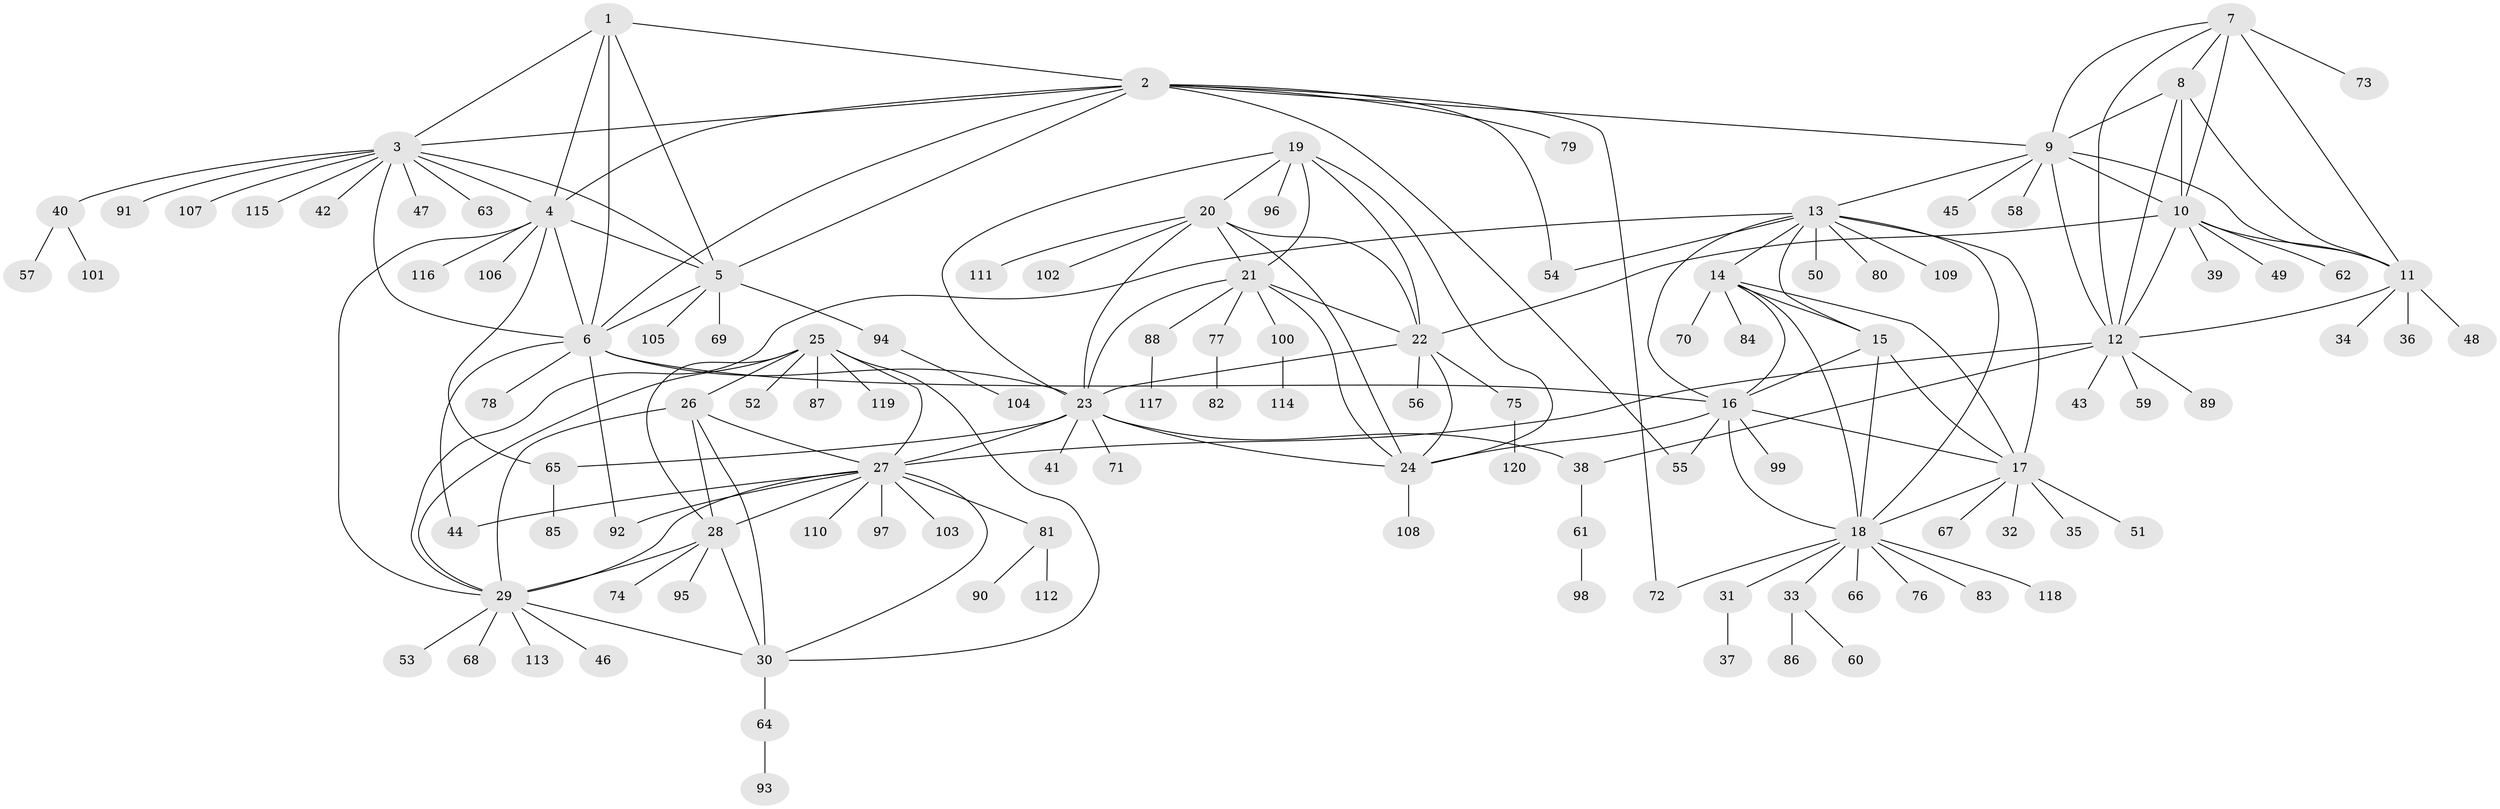 // coarse degree distribution, {5: 0.02247191011235955, 10: 0.02247191011235955, 11: 0.0449438202247191, 8: 0.0449438202247191, 7: 0.056179775280898875, 4: 0.033707865168539325, 6: 0.02247191011235955, 17: 0.011235955056179775, 1: 0.6404494382022472, 2: 0.0898876404494382, 3: 0.011235955056179775}
// Generated by graph-tools (version 1.1) at 2025/42/03/06/25 10:42:08]
// undirected, 120 vertices, 182 edges
graph export_dot {
graph [start="1"]
  node [color=gray90,style=filled];
  1;
  2;
  3;
  4;
  5;
  6;
  7;
  8;
  9;
  10;
  11;
  12;
  13;
  14;
  15;
  16;
  17;
  18;
  19;
  20;
  21;
  22;
  23;
  24;
  25;
  26;
  27;
  28;
  29;
  30;
  31;
  32;
  33;
  34;
  35;
  36;
  37;
  38;
  39;
  40;
  41;
  42;
  43;
  44;
  45;
  46;
  47;
  48;
  49;
  50;
  51;
  52;
  53;
  54;
  55;
  56;
  57;
  58;
  59;
  60;
  61;
  62;
  63;
  64;
  65;
  66;
  67;
  68;
  69;
  70;
  71;
  72;
  73;
  74;
  75;
  76;
  77;
  78;
  79;
  80;
  81;
  82;
  83;
  84;
  85;
  86;
  87;
  88;
  89;
  90;
  91;
  92;
  93;
  94;
  95;
  96;
  97;
  98;
  99;
  100;
  101;
  102;
  103;
  104;
  105;
  106;
  107;
  108;
  109;
  110;
  111;
  112;
  113;
  114;
  115;
  116;
  117;
  118;
  119;
  120;
  1 -- 2;
  1 -- 3;
  1 -- 4;
  1 -- 5;
  1 -- 6;
  2 -- 3;
  2 -- 4;
  2 -- 5;
  2 -- 6;
  2 -- 9;
  2 -- 54;
  2 -- 55;
  2 -- 72;
  2 -- 79;
  3 -- 4;
  3 -- 5;
  3 -- 6;
  3 -- 40;
  3 -- 42;
  3 -- 47;
  3 -- 63;
  3 -- 91;
  3 -- 107;
  3 -- 115;
  4 -- 5;
  4 -- 6;
  4 -- 29;
  4 -- 65;
  4 -- 106;
  4 -- 116;
  5 -- 6;
  5 -- 69;
  5 -- 94;
  5 -- 105;
  6 -- 16;
  6 -- 23;
  6 -- 44;
  6 -- 78;
  6 -- 92;
  7 -- 8;
  7 -- 9;
  7 -- 10;
  7 -- 11;
  7 -- 12;
  7 -- 73;
  8 -- 9;
  8 -- 10;
  8 -- 11;
  8 -- 12;
  9 -- 10;
  9 -- 11;
  9 -- 12;
  9 -- 13;
  9 -- 45;
  9 -- 58;
  10 -- 11;
  10 -- 12;
  10 -- 22;
  10 -- 39;
  10 -- 49;
  10 -- 62;
  11 -- 12;
  11 -- 34;
  11 -- 36;
  11 -- 48;
  12 -- 27;
  12 -- 38;
  12 -- 43;
  12 -- 59;
  12 -- 89;
  13 -- 14;
  13 -- 15;
  13 -- 16;
  13 -- 17;
  13 -- 18;
  13 -- 29;
  13 -- 50;
  13 -- 54;
  13 -- 80;
  13 -- 109;
  14 -- 15;
  14 -- 16;
  14 -- 17;
  14 -- 18;
  14 -- 70;
  14 -- 84;
  15 -- 16;
  15 -- 17;
  15 -- 18;
  16 -- 17;
  16 -- 18;
  16 -- 24;
  16 -- 55;
  16 -- 99;
  17 -- 18;
  17 -- 32;
  17 -- 35;
  17 -- 51;
  17 -- 67;
  18 -- 31;
  18 -- 33;
  18 -- 66;
  18 -- 72;
  18 -- 76;
  18 -- 83;
  18 -- 118;
  19 -- 20;
  19 -- 21;
  19 -- 22;
  19 -- 23;
  19 -- 24;
  19 -- 96;
  20 -- 21;
  20 -- 22;
  20 -- 23;
  20 -- 24;
  20 -- 102;
  20 -- 111;
  21 -- 22;
  21 -- 23;
  21 -- 24;
  21 -- 77;
  21 -- 88;
  21 -- 100;
  22 -- 23;
  22 -- 24;
  22 -- 56;
  22 -- 75;
  23 -- 24;
  23 -- 27;
  23 -- 38;
  23 -- 41;
  23 -- 65;
  23 -- 71;
  24 -- 108;
  25 -- 26;
  25 -- 27;
  25 -- 28;
  25 -- 29;
  25 -- 30;
  25 -- 52;
  25 -- 87;
  25 -- 119;
  26 -- 27;
  26 -- 28;
  26 -- 29;
  26 -- 30;
  27 -- 28;
  27 -- 29;
  27 -- 30;
  27 -- 44;
  27 -- 81;
  27 -- 92;
  27 -- 97;
  27 -- 103;
  27 -- 110;
  28 -- 29;
  28 -- 30;
  28 -- 74;
  28 -- 95;
  29 -- 30;
  29 -- 46;
  29 -- 53;
  29 -- 68;
  29 -- 113;
  30 -- 64;
  31 -- 37;
  33 -- 60;
  33 -- 86;
  38 -- 61;
  40 -- 57;
  40 -- 101;
  61 -- 98;
  64 -- 93;
  65 -- 85;
  75 -- 120;
  77 -- 82;
  81 -- 90;
  81 -- 112;
  88 -- 117;
  94 -- 104;
  100 -- 114;
}
